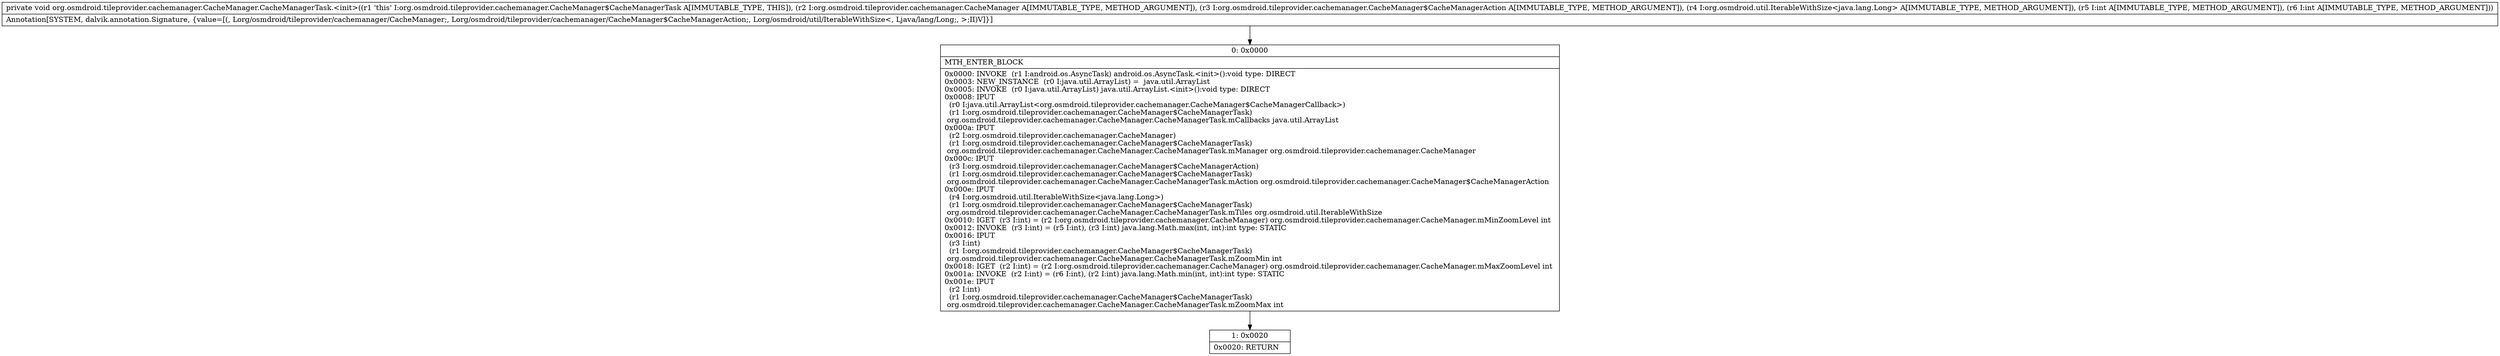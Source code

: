 digraph "CFG fororg.osmdroid.tileprovider.cachemanager.CacheManager.CacheManagerTask.\<init\>(Lorg\/osmdroid\/tileprovider\/cachemanager\/CacheManager;Lorg\/osmdroid\/tileprovider\/cachemanager\/CacheManager$CacheManagerAction;Lorg\/osmdroid\/util\/IterableWithSize;II)V" {
Node_0 [shape=record,label="{0\:\ 0x0000|MTH_ENTER_BLOCK\l|0x0000: INVOKE  (r1 I:android.os.AsyncTask) android.os.AsyncTask.\<init\>():void type: DIRECT \l0x0003: NEW_INSTANCE  (r0 I:java.util.ArrayList) =  java.util.ArrayList \l0x0005: INVOKE  (r0 I:java.util.ArrayList) java.util.ArrayList.\<init\>():void type: DIRECT \l0x0008: IPUT  \l  (r0 I:java.util.ArrayList\<org.osmdroid.tileprovider.cachemanager.CacheManager$CacheManagerCallback\>)\l  (r1 I:org.osmdroid.tileprovider.cachemanager.CacheManager$CacheManagerTask)\l org.osmdroid.tileprovider.cachemanager.CacheManager.CacheManagerTask.mCallbacks java.util.ArrayList \l0x000a: IPUT  \l  (r2 I:org.osmdroid.tileprovider.cachemanager.CacheManager)\l  (r1 I:org.osmdroid.tileprovider.cachemanager.CacheManager$CacheManagerTask)\l org.osmdroid.tileprovider.cachemanager.CacheManager.CacheManagerTask.mManager org.osmdroid.tileprovider.cachemanager.CacheManager \l0x000c: IPUT  \l  (r3 I:org.osmdroid.tileprovider.cachemanager.CacheManager$CacheManagerAction)\l  (r1 I:org.osmdroid.tileprovider.cachemanager.CacheManager$CacheManagerTask)\l org.osmdroid.tileprovider.cachemanager.CacheManager.CacheManagerTask.mAction org.osmdroid.tileprovider.cachemanager.CacheManager$CacheManagerAction \l0x000e: IPUT  \l  (r4 I:org.osmdroid.util.IterableWithSize\<java.lang.Long\>)\l  (r1 I:org.osmdroid.tileprovider.cachemanager.CacheManager$CacheManagerTask)\l org.osmdroid.tileprovider.cachemanager.CacheManager.CacheManagerTask.mTiles org.osmdroid.util.IterableWithSize \l0x0010: IGET  (r3 I:int) = (r2 I:org.osmdroid.tileprovider.cachemanager.CacheManager) org.osmdroid.tileprovider.cachemanager.CacheManager.mMinZoomLevel int \l0x0012: INVOKE  (r3 I:int) = (r5 I:int), (r3 I:int) java.lang.Math.max(int, int):int type: STATIC \l0x0016: IPUT  \l  (r3 I:int)\l  (r1 I:org.osmdroid.tileprovider.cachemanager.CacheManager$CacheManagerTask)\l org.osmdroid.tileprovider.cachemanager.CacheManager.CacheManagerTask.mZoomMin int \l0x0018: IGET  (r2 I:int) = (r2 I:org.osmdroid.tileprovider.cachemanager.CacheManager) org.osmdroid.tileprovider.cachemanager.CacheManager.mMaxZoomLevel int \l0x001a: INVOKE  (r2 I:int) = (r6 I:int), (r2 I:int) java.lang.Math.min(int, int):int type: STATIC \l0x001e: IPUT  \l  (r2 I:int)\l  (r1 I:org.osmdroid.tileprovider.cachemanager.CacheManager$CacheManagerTask)\l org.osmdroid.tileprovider.cachemanager.CacheManager.CacheManagerTask.mZoomMax int \l}"];
Node_1 [shape=record,label="{1\:\ 0x0020|0x0020: RETURN   \l}"];
MethodNode[shape=record,label="{private void org.osmdroid.tileprovider.cachemanager.CacheManager.CacheManagerTask.\<init\>((r1 'this' I:org.osmdroid.tileprovider.cachemanager.CacheManager$CacheManagerTask A[IMMUTABLE_TYPE, THIS]), (r2 I:org.osmdroid.tileprovider.cachemanager.CacheManager A[IMMUTABLE_TYPE, METHOD_ARGUMENT]), (r3 I:org.osmdroid.tileprovider.cachemanager.CacheManager$CacheManagerAction A[IMMUTABLE_TYPE, METHOD_ARGUMENT]), (r4 I:org.osmdroid.util.IterableWithSize\<java.lang.Long\> A[IMMUTABLE_TYPE, METHOD_ARGUMENT]), (r5 I:int A[IMMUTABLE_TYPE, METHOD_ARGUMENT]), (r6 I:int A[IMMUTABLE_TYPE, METHOD_ARGUMENT]))  | Annotation[SYSTEM, dalvik.annotation.Signature, \{value=[(, Lorg\/osmdroid\/tileprovider\/cachemanager\/CacheManager;, Lorg\/osmdroid\/tileprovider\/cachemanager\/CacheManager$CacheManagerAction;, Lorg\/osmdroid\/util\/IterableWithSize\<, Ljava\/lang\/Long;, \>;II)V]\}]\l}"];
MethodNode -> Node_0;
Node_0 -> Node_1;
}

